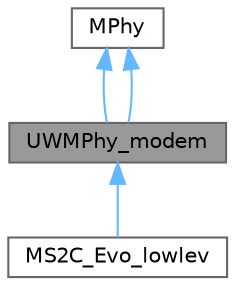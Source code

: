 digraph "UWMPhy_modem"
{
 // LATEX_PDF_SIZE
  bgcolor="transparent";
  edge [fontname=Helvetica,fontsize=10,labelfontname=Helvetica,labelfontsize=10];
  node [fontname=Helvetica,fontsize=10,shape=box,height=0.2,width=0.4];
  Node1 [id="Node000001",label="UWMPhy_modem",height=0.2,width=0.4,color="gray40", fillcolor="grey60", style="filled", fontcolor="black",tooltip="The main class implementing the module used to implement the interface between ns2/NS-Miracle and rea..."];
  Node2 -> Node1 [id="edge1_Node000001_Node000002",dir="back",color="steelblue1",style="solid",tooltip=" "];
  Node2 [id="Node000002",label="MPhy",height=0.2,width=0.4,color="gray40", fillcolor="white", style="filled",tooltip=" "];
  Node2 -> Node1 [id="edge2_Node000001_Node000002",dir="back",color="steelblue1",style="solid",tooltip=" "];
  Node1 -> Node3 [id="edge3_Node000001_Node000003",dir="back",color="steelblue1",style="solid",tooltip=" "];
  Node3 [id="Node000003",label="MS2C_Evo_lowlev",height=0.2,width=0.4,color="gray40", fillcolor="white", style="filled",URL="$classMS2C__Evo__lowlev.html",tooltip="Class that implements the interface between ns2/NS-Miracle and the S2C EvoLogics modem using low leve..."];
}
